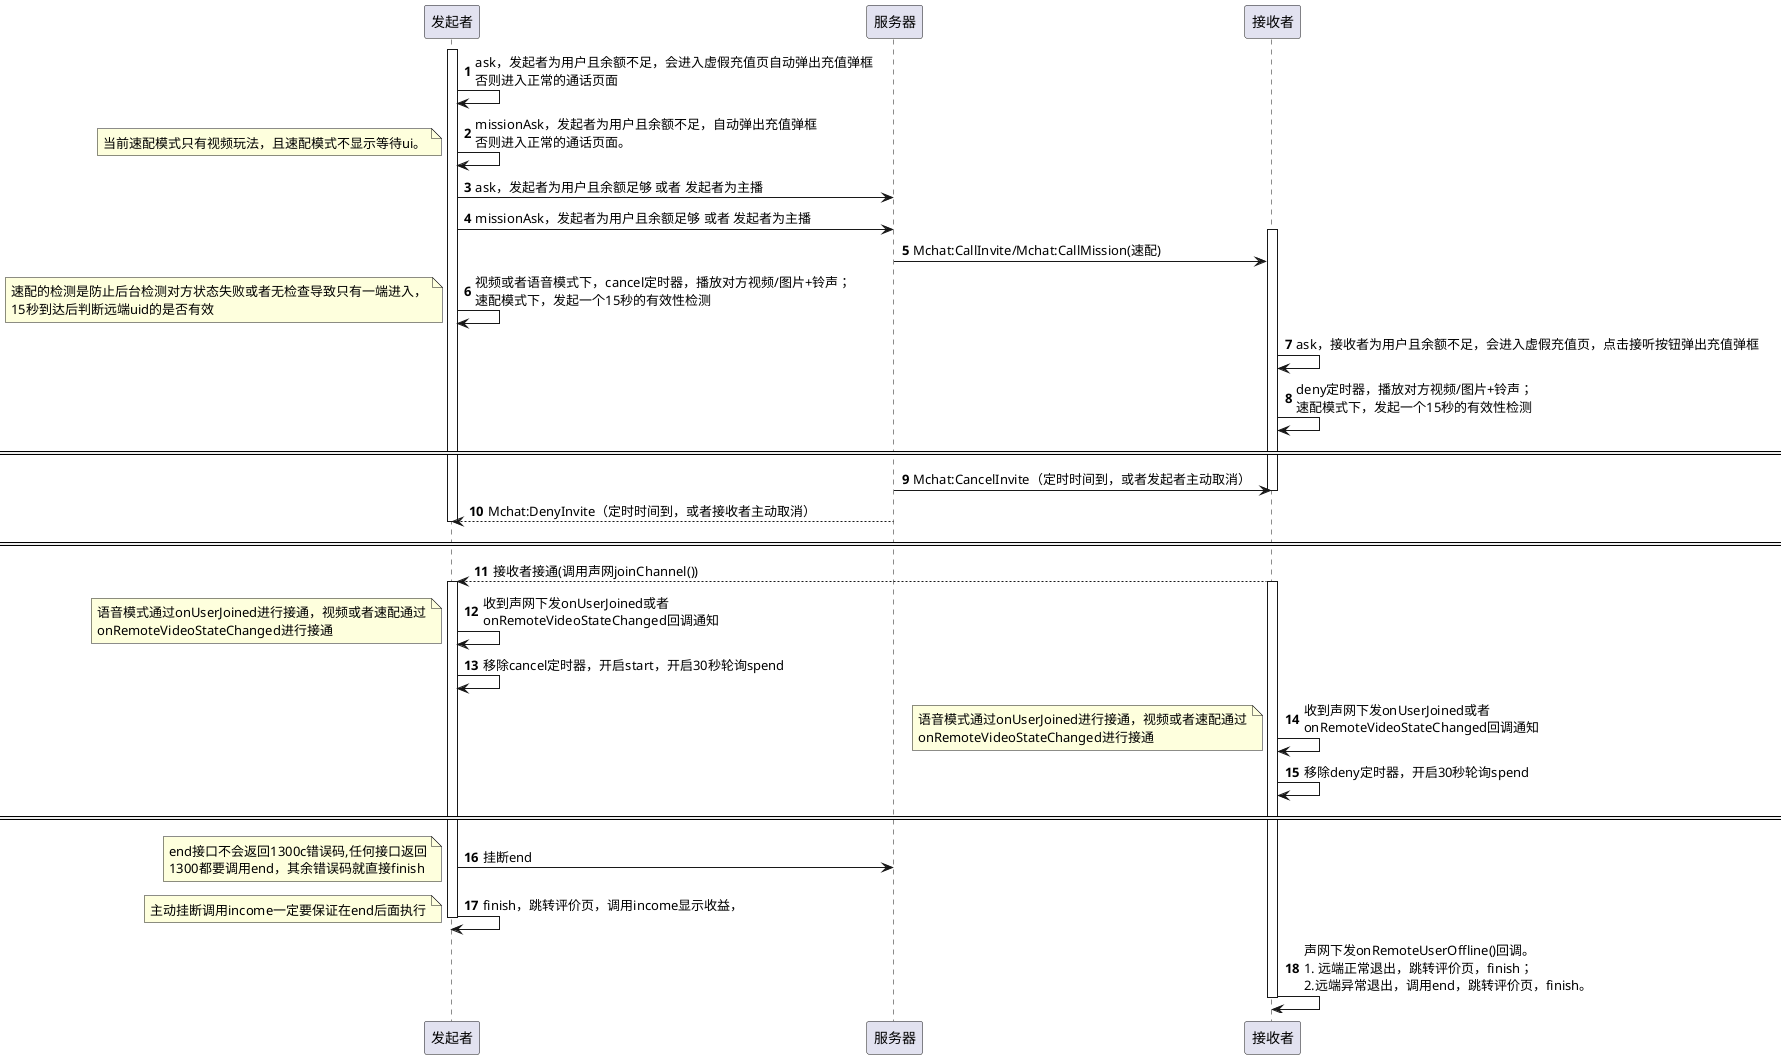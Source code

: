@startuml
'https://plantuml.com/sequence-diagram

autonumber
skinparam responseMessageBelowArrow true

activate 发起者
发起者 -> 发起者: ask，发起者为用户且余额不足，会进入虚假充值页自动弹出充值弹框\n否则进入正常的通话页面
发起者 -> 发起者: missionAsk，发起者为用户且余额不足，自动弹出充值弹框\n否则进入正常的通话页面。
note left: 当前速配模式只有视频玩法，且速配模式不显示等待ui。
发起者 -> 服务器: ask，发起者为用户且余额足够 或者 发起者为主播
发起者 -> 服务器: missionAsk，发起者为用户且余额足够 或者 发起者为主播

'发起者 -> 服务器: ask/missionAsk（速配）
'发起者 -> 发起者: ask，发起者为用户且余额不足，会进入虚假充值页自动弹出充值弹框\n否则进入正常的通话页面
'发起者 -> 发起者: missionAsk，发起者为用户且余额不足，自动弹出充值弹框\n否则进入正常的通话页面。

activate 接收者
服务器 -> 接收者: Mchat:CallInvite/Mchat:CallMission(速配)
发起者 -> 发起者 :视频或者语音模式下，cancel定时器，播放对方视频/图片+铃声；\n速配模式下，发起一个15秒的有效性检测
note left: 速配的检测是防止后台检测对方状态失败或者无检查导致只有一端进入，\n15秒到达后判断远端uid的是否有效
接收者 -> 接收者: ask，接收者为用户且余额不足，会进入虚假充值页，点击接听按钮弹出充值弹框
接收者 -> 接收者: deny定时器，播放对方视频/图片+铃声；\n速配模式下，发起一个15秒的有效性检测
====

服务器 -> 接收者 : Mchat:CancelInvite（定时时间到，或者发起者主动取消）
deactivate 接收者
服务器 --> 发起者 : Mchat:DenyInvite（定时时间到，或者接收者主动取消）
deactivate 发起者
====

接收者 --> 发起者: 接收者接通(调用声网joinChannel())
activate 发起者
activate 接收者
发起者 -> 发起者: 收到声网下发onUserJoined或者\nonRemoteVideoStateChanged回调通知
note left: 语音模式通过onUserJoined进行接通，视频或者速配通过\nonRemoteVideoStateChanged进行接通
发起者 -> 发起者: 移除cancel定时器，开启start，开启30秒轮询spend
接收者 -> 接收者: 收到声网下发onUserJoined或者\nonRemoteVideoStateChanged回调通知
note left: 语音模式通过onUserJoined进行接通，视频或者速配通过\nonRemoteVideoStateChanged进行接通
接收者 -> 接收者: 移除deny定时器，开启30秒轮询spend
====

发起者 -> 服务器: 挂断end
note left: end接口不会返回1300c错误码,任何接口返回\n1300都要调用end，其余错误码就直接finish
发起者 -> 发起者: finish，跳转评价页，调用income显示收益，
note left: 主动挂断调用income一定要保证在end后面执行
deactivate 发起者
接收者 -> 接收者: 声网下发onRemoteUserOffline()回调。\n1. 远端正常退出，跳转评价页，finish；\n2.远端异常退出，调用end，跳转评价页，finish。
deactivate 接收者

@enduml